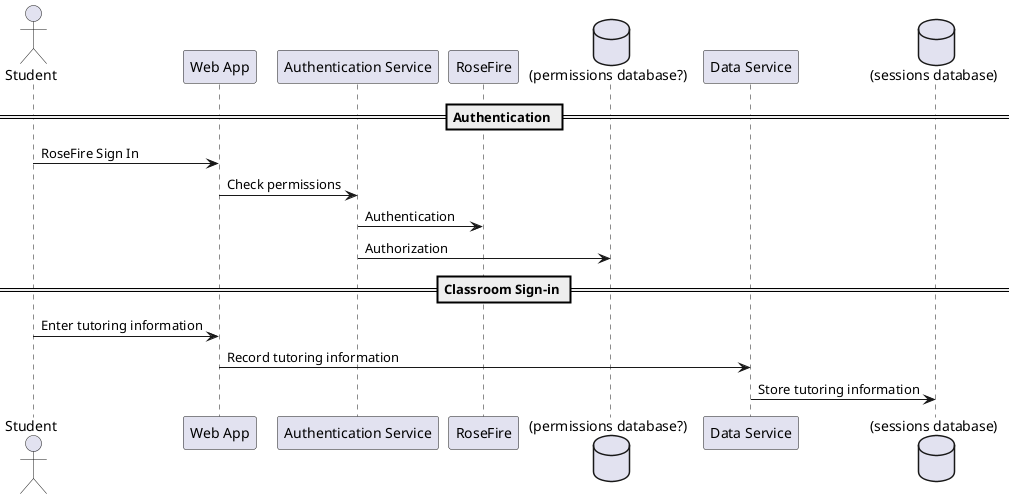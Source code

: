 @startuml Student Sign-In
actor Student
participant "Web App"
participant "Authentication Service"
participant "RoseFire"
database "(permissions database?)"
participant "Data Service"
database "(sessions database)"
== Authentication ==
Student -> "Web App": RoseFire Sign In
"Web App" -> "Authentication Service": Check permissions
"Authentication Service" -> "RoseFire": Authentication
"Authentication Service" -> "(permissions database?)": Authorization
== Classroom Sign-in == 
Student -> "Web App": Enter tutoring information
"Web App" -> "Data Service": Record tutoring information
"Data Service" -> "(sessions database)": Store tutoring information
@enduml